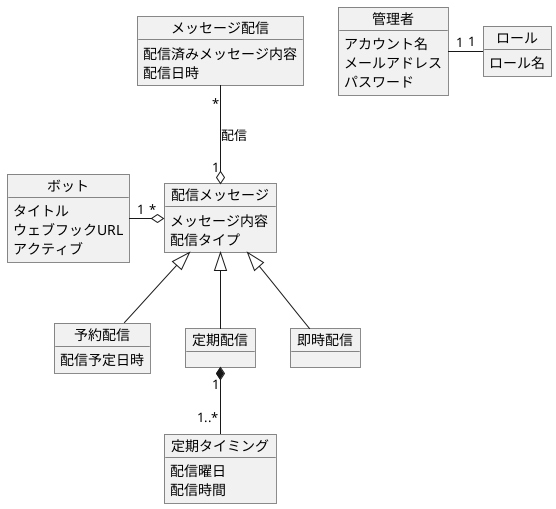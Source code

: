 @startuml model

object ボット {
    タイトル
    ウェブフックURL
    アクティブ
}
object 配信メッセージ {
    メッセージ内容
    配信タイプ
}
object 予約配信 {
    配信予定日時
}
object 定期配信 {
}
object 即時配信 {
}
object 定期タイミング {
    配信曜日
    配信時間
}
object 管理者 {
    アカウント名
    メールアドレス
    パスワード
}
object メッセージ配信 {
    配信済みメッセージ内容
    配信日時
}
object ロール {
    ロール名
}

ボット "1" -o "*" 配信メッセージ
配信メッセージ <|-- 即時配信
配信メッセージ <|-- 予約配信
配信メッセージ <|-- 定期配信
定期配信 "1" *-- "1..*" 定期タイミング
メッセージ配信 "*" --o "1" 配信メッセージ : 配信

管理者 "1" - "1" ロール

@enduml
